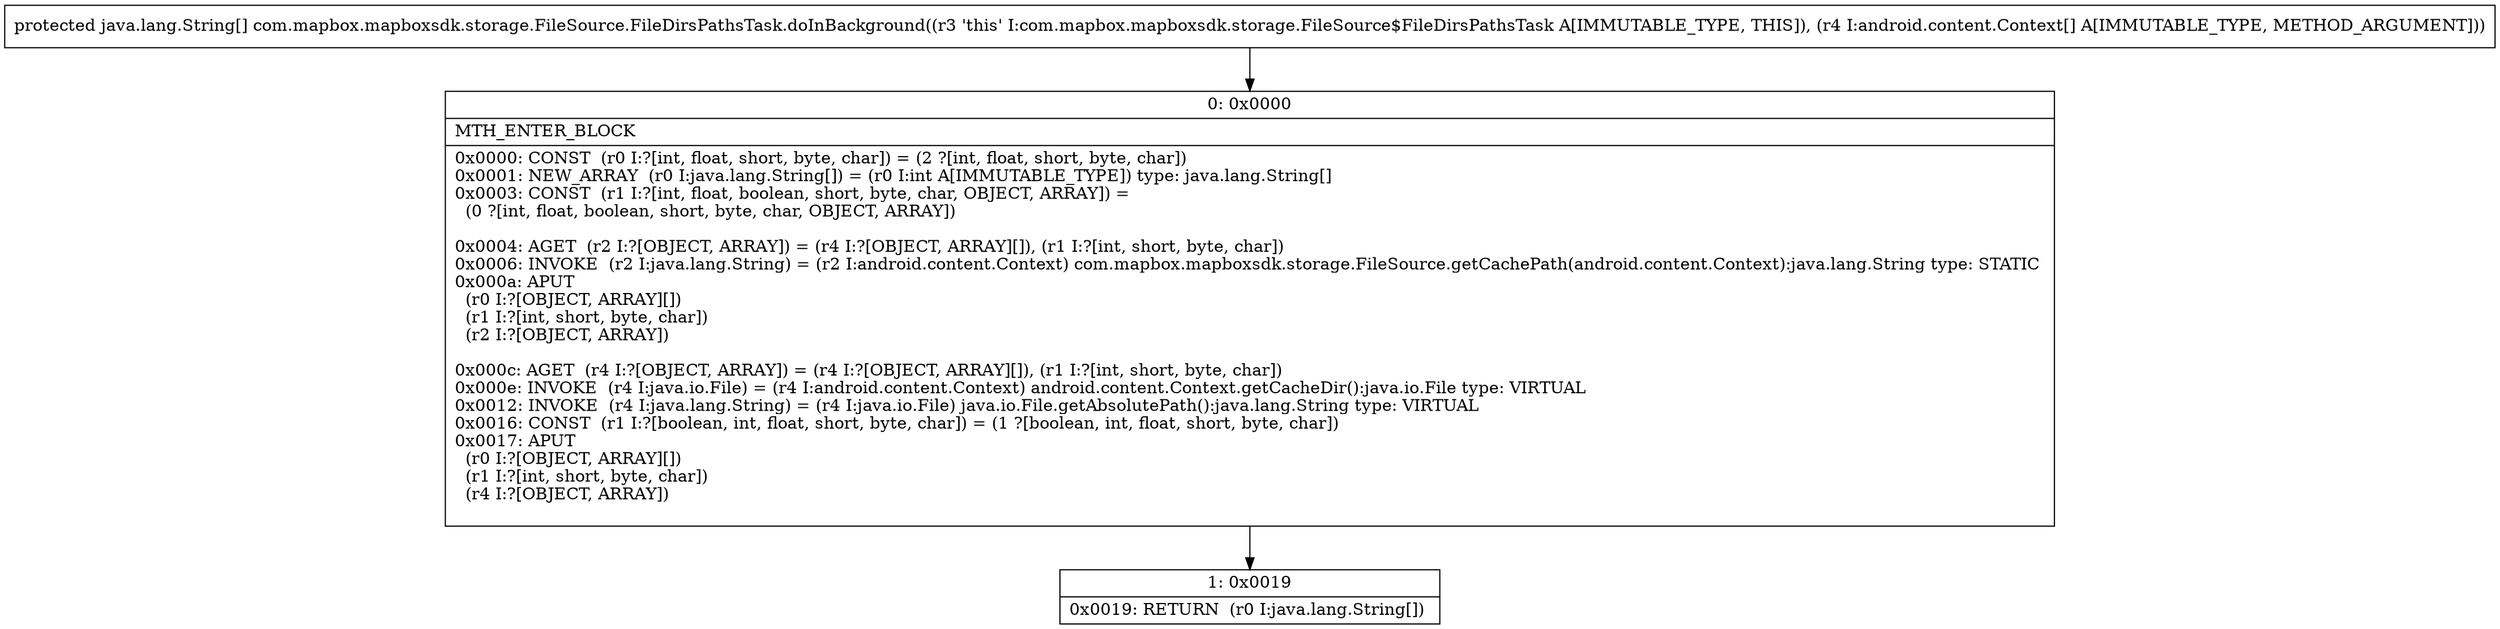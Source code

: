 digraph "CFG forcom.mapbox.mapboxsdk.storage.FileSource.FileDirsPathsTask.doInBackground([Landroid\/content\/Context;)[Ljava\/lang\/String;" {
Node_0 [shape=record,label="{0\:\ 0x0000|MTH_ENTER_BLOCK\l|0x0000: CONST  (r0 I:?[int, float, short, byte, char]) = (2 ?[int, float, short, byte, char]) \l0x0001: NEW_ARRAY  (r0 I:java.lang.String[]) = (r0 I:int A[IMMUTABLE_TYPE]) type: java.lang.String[] \l0x0003: CONST  (r1 I:?[int, float, boolean, short, byte, char, OBJECT, ARRAY]) = \l  (0 ?[int, float, boolean, short, byte, char, OBJECT, ARRAY])\l \l0x0004: AGET  (r2 I:?[OBJECT, ARRAY]) = (r4 I:?[OBJECT, ARRAY][]), (r1 I:?[int, short, byte, char]) \l0x0006: INVOKE  (r2 I:java.lang.String) = (r2 I:android.content.Context) com.mapbox.mapboxsdk.storage.FileSource.getCachePath(android.content.Context):java.lang.String type: STATIC \l0x000a: APUT  \l  (r0 I:?[OBJECT, ARRAY][])\l  (r1 I:?[int, short, byte, char])\l  (r2 I:?[OBJECT, ARRAY])\l \l0x000c: AGET  (r4 I:?[OBJECT, ARRAY]) = (r4 I:?[OBJECT, ARRAY][]), (r1 I:?[int, short, byte, char]) \l0x000e: INVOKE  (r4 I:java.io.File) = (r4 I:android.content.Context) android.content.Context.getCacheDir():java.io.File type: VIRTUAL \l0x0012: INVOKE  (r4 I:java.lang.String) = (r4 I:java.io.File) java.io.File.getAbsolutePath():java.lang.String type: VIRTUAL \l0x0016: CONST  (r1 I:?[boolean, int, float, short, byte, char]) = (1 ?[boolean, int, float, short, byte, char]) \l0x0017: APUT  \l  (r0 I:?[OBJECT, ARRAY][])\l  (r1 I:?[int, short, byte, char])\l  (r4 I:?[OBJECT, ARRAY])\l \l}"];
Node_1 [shape=record,label="{1\:\ 0x0019|0x0019: RETURN  (r0 I:java.lang.String[]) \l}"];
MethodNode[shape=record,label="{protected java.lang.String[] com.mapbox.mapboxsdk.storage.FileSource.FileDirsPathsTask.doInBackground((r3 'this' I:com.mapbox.mapboxsdk.storage.FileSource$FileDirsPathsTask A[IMMUTABLE_TYPE, THIS]), (r4 I:android.content.Context[] A[IMMUTABLE_TYPE, METHOD_ARGUMENT])) }"];
MethodNode -> Node_0;
Node_0 -> Node_1;
}

